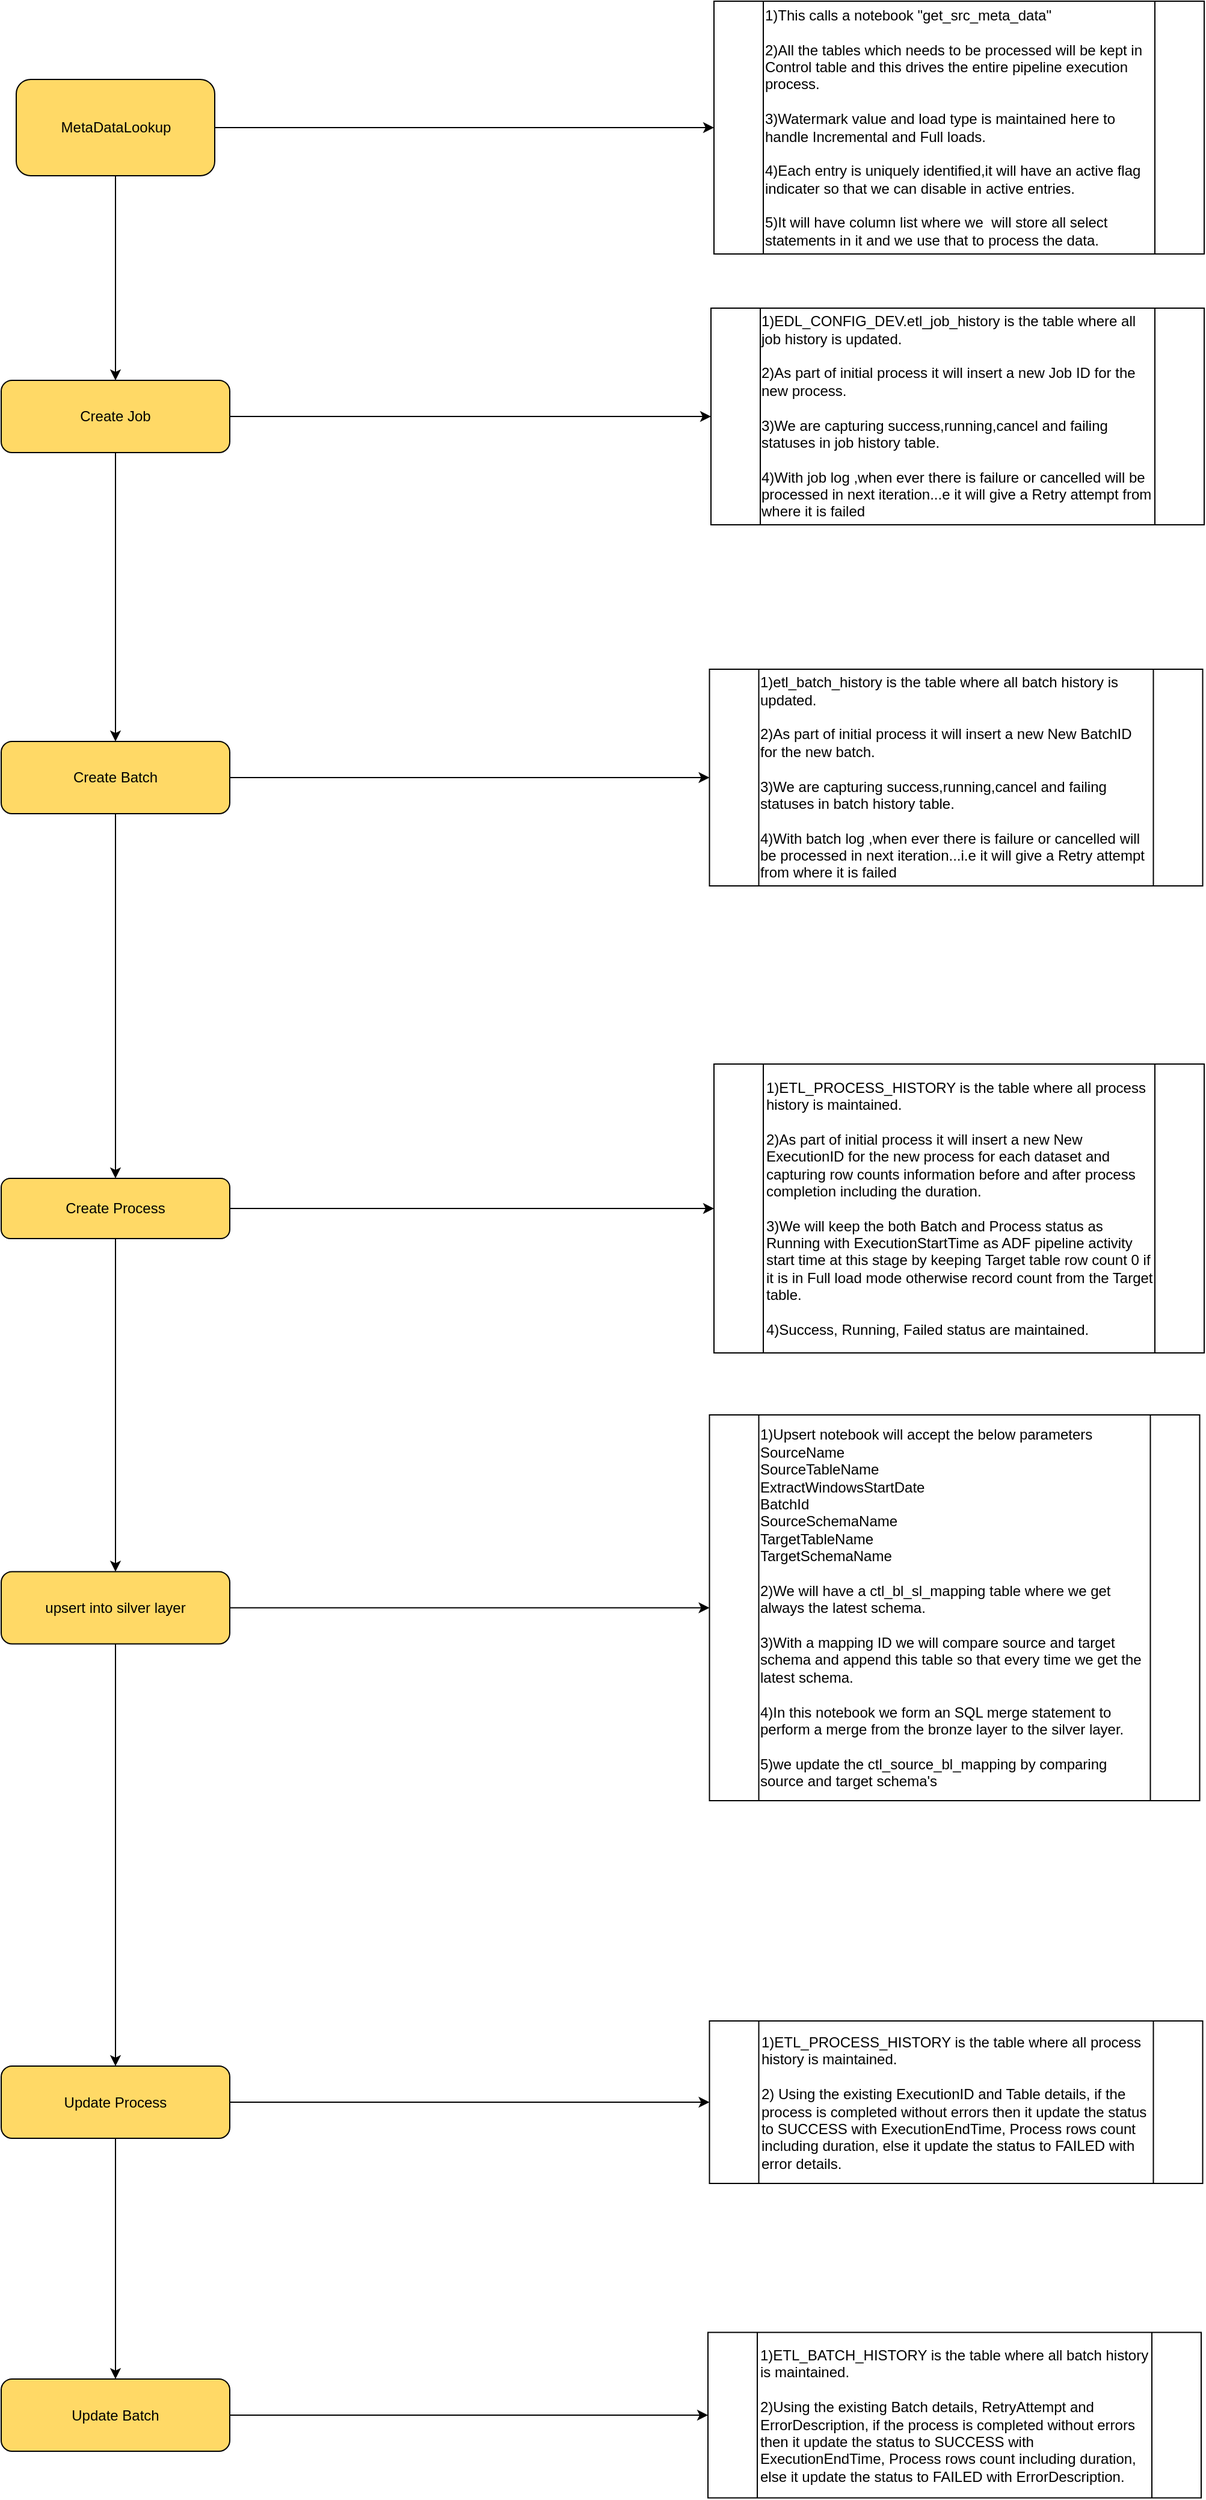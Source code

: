 <mxfile version="22.1.0" type="github">
  <diagram id="C5RBs43oDa-KdzZeNtuy" name="Page-1">
    <mxGraphModel dx="1434" dy="1953" grid="1" gridSize="10" guides="1" tooltips="1" connect="1" arrows="1" fold="1" page="1" pageScale="1" pageWidth="827" pageHeight="1169" math="0" shadow="0">
      <root>
        <mxCell id="WIyWlLk6GJQsqaUBKTNV-0" />
        <mxCell id="WIyWlLk6GJQsqaUBKTNV-1" parent="WIyWlLk6GJQsqaUBKTNV-0" />
        <mxCell id="cLSf2xtk1npk4WKIa0hI-8" style="edgeStyle=orthogonalEdgeStyle;rounded=0;orthogonalLoop=1;jettySize=auto;html=1;entryX=0;entryY=0.5;entryDx=0;entryDy=0;" parent="WIyWlLk6GJQsqaUBKTNV-1" source="WIyWlLk6GJQsqaUBKTNV-3" target="sKV7Br36NTfYx774qnBV-22" edge="1">
          <mxGeometry relative="1" as="geometry" />
        </mxCell>
        <mxCell id="cLSf2xtk1npk4WKIa0hI-9" style="edgeStyle=orthogonalEdgeStyle;rounded=0;orthogonalLoop=1;jettySize=auto;html=1;exitX=0.5;exitY=1;exitDx=0;exitDy=0;entryX=0.5;entryY=0;entryDx=0;entryDy=0;" parent="WIyWlLk6GJQsqaUBKTNV-1" source="WIyWlLk6GJQsqaUBKTNV-3" target="sKV7Br36NTfYx774qnBV-4" edge="1">
          <mxGeometry relative="1" as="geometry" />
        </mxCell>
        <mxCell id="WIyWlLk6GJQsqaUBKTNV-3" value="MetaDataLookup" style="rounded=1;whiteSpace=wrap;html=1;fontSize=12;glass=0;strokeWidth=1;shadow=0;fillColor=#FFD966;" parent="WIyWlLk6GJQsqaUBKTNV-1" vertex="1">
          <mxGeometry x="382.5" y="-840" width="165" height="80" as="geometry" />
        </mxCell>
        <mxCell id="sKV7Br36NTfYx774qnBV-2" style="edgeStyle=orthogonalEdgeStyle;rounded=0;orthogonalLoop=1;jettySize=auto;html=1;exitX=0.5;exitY=1;exitDx=0;exitDy=0;" parent="WIyWlLk6GJQsqaUBKTNV-1" edge="1">
          <mxGeometry relative="1" as="geometry">
            <mxPoint x="800" y="-610" as="sourcePoint" />
            <mxPoint x="800" y="-610" as="targetPoint" />
          </mxGeometry>
        </mxCell>
        <mxCell id="cLSf2xtk1npk4WKIa0hI-10" style="edgeStyle=orthogonalEdgeStyle;rounded=0;orthogonalLoop=1;jettySize=auto;html=1;exitX=0.5;exitY=1;exitDx=0;exitDy=0;entryX=0.5;entryY=0;entryDx=0;entryDy=0;" parent="WIyWlLk6GJQsqaUBKTNV-1" source="sKV7Br36NTfYx774qnBV-4" target="sKV7Br36NTfYx774qnBV-8" edge="1">
          <mxGeometry relative="1" as="geometry">
            <mxPoint x="465" y="-295" as="targetPoint" />
          </mxGeometry>
        </mxCell>
        <mxCell id="cLSf2xtk1npk4WKIa0hI-17" style="edgeStyle=orthogonalEdgeStyle;rounded=0;orthogonalLoop=1;jettySize=auto;html=1;exitX=1;exitY=0.5;exitDx=0;exitDy=0;entryX=0;entryY=0.5;entryDx=0;entryDy=0;" parent="WIyWlLk6GJQsqaUBKTNV-1" source="sKV7Br36NTfYx774qnBV-4" target="sKV7Br36NTfYx774qnBV-24" edge="1">
          <mxGeometry relative="1" as="geometry" />
        </mxCell>
        <mxCell id="sKV7Br36NTfYx774qnBV-4" value="Create Job" style="rounded=1;whiteSpace=wrap;html=1;strokeColor=default;align=center;verticalAlign=middle;fontFamily=Helvetica;fontSize=12;fontColor=default;fillColor=#FFD966;" parent="WIyWlLk6GJQsqaUBKTNV-1" vertex="1">
          <mxGeometry x="370" y="-590" width="190" height="60" as="geometry" />
        </mxCell>
        <mxCell id="sKV7Br36NTfYx774qnBV-42" style="edgeStyle=orthogonalEdgeStyle;rounded=0;orthogonalLoop=1;jettySize=auto;html=1;entryX=0.5;entryY=0;entryDx=0;entryDy=0;fontFamily=Helvetica;fontSize=12;fontColor=default;" parent="WIyWlLk6GJQsqaUBKTNV-1" source="sKV7Br36NTfYx774qnBV-8" target="sKV7Br36NTfYx774qnBV-50" edge="1">
          <mxGeometry relative="1" as="geometry">
            <mxPoint x="465" y="110" as="targetPoint" />
          </mxGeometry>
        </mxCell>
        <mxCell id="cLSf2xtk1npk4WKIa0hI-15" style="edgeStyle=orthogonalEdgeStyle;rounded=0;orthogonalLoop=1;jettySize=auto;html=1;exitX=1;exitY=0.5;exitDx=0;exitDy=0;entryX=0;entryY=0.5;entryDx=0;entryDy=0;" parent="WIyWlLk6GJQsqaUBKTNV-1" source="sKV7Br36NTfYx774qnBV-8" target="sKV7Br36NTfYx774qnBV-33" edge="1">
          <mxGeometry relative="1" as="geometry" />
        </mxCell>
        <mxCell id="sKV7Br36NTfYx774qnBV-8" value="Create Batch&lt;br&gt;" style="rounded=1;whiteSpace=wrap;html=1;strokeColor=default;align=center;verticalAlign=middle;fontFamily=Helvetica;fontSize=12;fontColor=default;fillColor=#FFD966;" parent="WIyWlLk6GJQsqaUBKTNV-1" vertex="1">
          <mxGeometry x="370" y="-290" width="190" height="60" as="geometry" />
        </mxCell>
        <mxCell id="sKV7Br36NTfYx774qnBV-22" value="&lt;div style=&quot;border-color: var(--border-color); text-align: left;&quot;&gt;1)This calls a notebook &quot;get_src_meta_data&quot;&lt;/div&gt;&lt;div style=&quot;border-color: var(--border-color); text-align: left;&quot;&gt;&lt;span style=&quot;border-color: var(--border-color); background-color: initial;&quot;&gt;&lt;br style=&quot;border-color: var(--border-color);&quot;&gt;&lt;/span&gt;&lt;/div&gt;&lt;div style=&quot;border-color: var(--border-color); text-align: left;&quot;&gt;&lt;span style=&quot;border-color: var(--border-color); background-color: initial;&quot;&gt;2)All the tables which needs to be processed will be kept in Control table and this drives the entire pipeline execution process.&lt;/span&gt;&lt;/div&gt;&lt;div style=&quot;border-color: var(--border-color); text-align: left;&quot;&gt;&lt;br style=&quot;border-color: var(--border-color);&quot;&gt;&lt;/div&gt;&lt;div style=&quot;border-color: var(--border-color); text-align: left;&quot;&gt;3)Watermark value and load type is maintained here to handle Incremental and Full loads.&lt;/div&gt;&lt;div style=&quot;border-color: var(--border-color); text-align: left;&quot;&gt;&lt;br&gt;&lt;/div&gt;&lt;div style=&quot;border-color: var(--border-color); text-align: left;&quot;&gt;4)Each entry is uniquely identified,it will have an active flag indicater so that we can disable in active entries.&lt;/div&gt;&lt;div style=&quot;border-color: var(--border-color); text-align: left;&quot;&gt;&lt;br&gt;&lt;/div&gt;&lt;div style=&quot;border-color: var(--border-color); text-align: left;&quot;&gt;5)It will have column list where we&amp;nbsp; will store all select statements in it and we use that to process the data.&lt;/div&gt;" style="shape=process;whiteSpace=wrap;html=1;backgroundOutline=1;strokeColor=default;align=center;verticalAlign=middle;fontFamily=Helvetica;fontSize=12;fontColor=default;fillColor=default;" parent="WIyWlLk6GJQsqaUBKTNV-1" vertex="1">
          <mxGeometry x="962.5" y="-905" width="407.5" height="210" as="geometry" />
        </mxCell>
        <mxCell id="sKV7Br36NTfYx774qnBV-24" value="&lt;div style=&quot;border-color: var(--border-color); text-align: left;&quot;&gt;&lt;div style=&quot;border-color: var(--border-color);&quot;&gt;1)EDL_CONFIG_DEV.etl_job_history is the table where all job history is updated.&lt;/div&gt;&lt;div style=&quot;border-color: var(--border-color);&quot;&gt;&lt;br style=&quot;border-color: var(--border-color);&quot;&gt;&lt;/div&gt;&lt;div style=&quot;border-color: var(--border-color);&quot;&gt;2)As part of initial process it will insert a new Job ID for the new process.&lt;/div&gt;&lt;div style=&quot;border-color: var(--border-color);&quot;&gt;&lt;br style=&quot;border-color: var(--border-color);&quot;&gt;&lt;/div&gt;&lt;div style=&quot;border-color: var(--border-color);&quot;&gt;3)We are capturing success,running,cancel and failing statuses in job history table.&lt;/div&gt;&lt;div style=&quot;border-color: var(--border-color);&quot;&gt;&lt;br&gt;&lt;/div&gt;&lt;div style=&quot;border-color: var(--border-color);&quot;&gt;4)With job log ,when ever there is failure or cancelled will be processed in next iteration...e it will give a Retry attempt from where it is failed&lt;/div&gt;&lt;/div&gt;" style="shape=process;whiteSpace=wrap;html=1;backgroundOutline=1;strokeColor=default;align=center;verticalAlign=middle;fontFamily=Helvetica;fontSize=12;fontColor=default;fillColor=default;" parent="WIyWlLk6GJQsqaUBKTNV-1" vertex="1">
          <mxGeometry x="960" y="-650" width="410" height="180" as="geometry" />
        </mxCell>
        <mxCell id="sKV7Br36NTfYx774qnBV-33" value="&lt;div style=&quot;border-color: var(--border-color); text-align: left;&quot;&gt;&lt;div style=&quot;border-color: var(--border-color);&quot;&gt;&lt;div style=&quot;border-color: var(--border-color);&quot;&gt;1)etl_batch_history&amp;nbsp;is the table where all batch history is updated.&lt;br style=&quot;border-color: var(--border-color);&quot;&gt;&lt;/div&gt;&lt;div style=&quot;border-color: var(--border-color);&quot;&gt;&lt;br style=&quot;border-color: var(--border-color);&quot;&gt;&lt;/div&gt;&lt;div style=&quot;border-color: var(--border-color);&quot;&gt;2)As part of initial process it will insert a new New BatchID for the new batch.&lt;/div&gt;&lt;div style=&quot;border-color: var(--border-color);&quot;&gt;&lt;br style=&quot;border-color: var(--border-color);&quot;&gt;&lt;/div&gt;&lt;div style=&quot;border-color: var(--border-color);&quot;&gt;3)We are capturing success,running,cancel and failing statuses in batch history table.&lt;/div&gt;&lt;div style=&quot;border-color: var(--border-color);&quot;&gt;&lt;br&gt;&lt;/div&gt;&lt;div style=&quot;border-color: var(--border-color);&quot;&gt;4)With batch log ,when ever there is failure or cancelled will be processed in next iteration...i.e it will give a Retry attempt from where it is failed&lt;br&gt;&lt;/div&gt;&lt;/div&gt;&lt;/div&gt;" style="shape=process;whiteSpace=wrap;html=1;backgroundOutline=1;strokeColor=default;align=center;verticalAlign=middle;fontFamily=Helvetica;fontSize=12;fontColor=default;fillColor=default;" parent="WIyWlLk6GJQsqaUBKTNV-1" vertex="1">
          <mxGeometry x="958.75" y="-350" width="410" height="180" as="geometry" />
        </mxCell>
        <mxCell id="sKV7Br36NTfYx774qnBV-53" style="edgeStyle=orthogonalEdgeStyle;rounded=0;orthogonalLoop=1;jettySize=auto;html=1;fontFamily=Helvetica;fontSize=12;fontColor=default;" parent="WIyWlLk6GJQsqaUBKTNV-1" source="sKV7Br36NTfYx774qnBV-50" target="sKV7Br36NTfYx774qnBV-52" edge="1">
          <mxGeometry relative="1" as="geometry" />
        </mxCell>
        <mxCell id="cLSf2xtk1npk4WKIa0hI-19" style="edgeStyle=orthogonalEdgeStyle;rounded=0;orthogonalLoop=1;jettySize=auto;html=1;exitX=1;exitY=0.5;exitDx=0;exitDy=0;" parent="WIyWlLk6GJQsqaUBKTNV-1" source="sKV7Br36NTfYx774qnBV-50" target="cLSf2xtk1npk4WKIa0hI-0" edge="1">
          <mxGeometry relative="1" as="geometry" />
        </mxCell>
        <mxCell id="sKV7Br36NTfYx774qnBV-50" value="Create Process" style="rounded=1;whiteSpace=wrap;html=1;strokeColor=default;align=center;verticalAlign=middle;fontFamily=Helvetica;fontSize=12;fontColor=default;fillColor=#FFD966;" parent="WIyWlLk6GJQsqaUBKTNV-1" vertex="1">
          <mxGeometry x="370" y="73" width="190" height="50" as="geometry" />
        </mxCell>
        <mxCell id="cLSf2xtk1npk4WKIa0hI-4" style="edgeStyle=orthogonalEdgeStyle;rounded=0;orthogonalLoop=1;jettySize=auto;html=1;exitX=0.5;exitY=1;exitDx=0;exitDy=0;entryX=0.5;entryY=0;entryDx=0;entryDy=0;" parent="WIyWlLk6GJQsqaUBKTNV-1" source="sKV7Br36NTfYx774qnBV-52" target="cLSf2xtk1npk4WKIa0hI-3" edge="1">
          <mxGeometry relative="1" as="geometry" />
        </mxCell>
        <mxCell id="sKV7Br36NTfYx774qnBV-52" value="upsert into silver layer" style="rounded=1;whiteSpace=wrap;html=1;strokeColor=default;align=center;verticalAlign=middle;fontFamily=Helvetica;fontSize=12;fontColor=default;fillColor=#FFD966;" parent="WIyWlLk6GJQsqaUBKTNV-1" vertex="1">
          <mxGeometry x="370" y="399.75" width="190" height="60" as="geometry" />
        </mxCell>
        <mxCell id="sKV7Br36NTfYx774qnBV-54" value="&lt;div style=&quot;border-color: var(--border-color); text-align: left;&quot;&gt;&lt;div style=&quot;border-color: var(--border-color);&quot;&gt;&lt;div style=&quot;border-color: var(--border-color);&quot;&gt;1)Upsert notebook will accept the below parameters&lt;/div&gt;&lt;div style=&quot;border-color: var(--border-color);&quot;&gt;SourceName&lt;br&gt;SourceTableName&lt;br&gt;ExtractWindowsStartDate &lt;br&gt;BatchId &lt;br&gt;SourceSchemaName &lt;br&gt;&lt;/div&gt;&lt;div style=&quot;border-color: var(--border-color);&quot;&gt;TargetTableName&lt;br&gt;&lt;/div&gt;&lt;div style=&quot;border-color: var(--border-color);&quot;&gt;TargetSchemaName&lt;/div&gt;&lt;div style=&quot;border-color: var(--border-color);&quot;&gt;&lt;br&gt;&lt;/div&gt;&lt;div style=&quot;border-color: var(--border-color);&quot;&gt;2)We will have a ctl_bl_sl_mapping table where we get always the latest schema.&lt;/div&gt;&lt;div style=&quot;border-color: var(--border-color);&quot;&gt;&lt;br&gt;&lt;/div&gt;&lt;div style=&quot;border-color: var(--border-color);&quot;&gt;3)With a mapping ID we will compare source and target schema and append this table so that every time we get the latest schema.&lt;/div&gt;&lt;div style=&quot;border-color: var(--border-color);&quot;&gt;&lt;br&gt;&lt;/div&gt;&lt;div style=&quot;border-color: var(--border-color);&quot;&gt;4)In this notebook we form an SQL merge statement to perform a merge from the bronze layer to the silver layer.&amp;nbsp;&lt;/div&gt;&lt;div style=&quot;border-color: var(--border-color);&quot;&gt;&lt;br&gt;&lt;/div&gt;&lt;div style=&quot;border-color: var(--border-color);&quot;&gt;5)we update the ctl_source_bl_mapping&amp;nbsp;by comparing source and target schema&#39;s&lt;/div&gt;&lt;/div&gt;&lt;/div&gt;" style="shape=process;whiteSpace=wrap;html=1;backgroundOutline=1;strokeColor=default;align=center;verticalAlign=middle;fontFamily=Helvetica;fontSize=12;fontColor=default;fillColor=default;" parent="WIyWlLk6GJQsqaUBKTNV-1" vertex="1">
          <mxGeometry x="958.75" y="269.5" width="407.5" height="320.5" as="geometry" />
        </mxCell>
        <mxCell id="sKV7Br36NTfYx774qnBV-56" style="edgeStyle=orthogonalEdgeStyle;rounded=0;orthogonalLoop=1;jettySize=auto;html=1;fontFamily=Helvetica;fontSize=12;fontColor=default;" parent="WIyWlLk6GJQsqaUBKTNV-1" source="sKV7Br36NTfYx774qnBV-52" edge="1" target="sKV7Br36NTfYx774qnBV-54">
          <mxGeometry relative="1" as="geometry">
            <mxPoint x="961.25" y="413" as="targetPoint" />
          </mxGeometry>
        </mxCell>
        <mxCell id="cLSf2xtk1npk4WKIa0hI-0" value="&lt;div align=&quot;left&quot;&gt;1)ETL_PROCESS_HISTORY is the table where all process history is maintained.&lt;br&gt;&lt;br&gt;2)As part of initial process it will insert a new New ExecutionID for the new process for each dataset and capturing row counts information before and after process completion including the duration. &lt;br&gt;&lt;br&gt;3)We will keep the both Batch and Process status as Running with ExecutionStartTime as ADF pipeline activity start time at this stage by keeping Target table row count 0 if it is in Full load mode otherwise record count from the Target table.&lt;br&gt;&lt;br&gt;4)Success, Running, Failed status are maintained.&lt;br&gt;&lt;/div&gt;" style="shape=process;whiteSpace=wrap;html=1;backgroundOutline=1;strokeColor=default;align=left;verticalAlign=middle;fontFamily=Helvetica;fontSize=12;fontColor=default;fillColor=default;" parent="WIyWlLk6GJQsqaUBKTNV-1" vertex="1">
          <mxGeometry x="962.5" y="-22" width="407.5" height="240" as="geometry" />
        </mxCell>
        <mxCell id="cLSf2xtk1npk4WKIa0hI-18" style="edgeStyle=orthogonalEdgeStyle;rounded=0;orthogonalLoop=1;jettySize=auto;html=1;exitX=1;exitY=0.5;exitDx=0;exitDy=0;entryX=0;entryY=0.5;entryDx=0;entryDy=0;" parent="WIyWlLk6GJQsqaUBKTNV-1" source="cLSf2xtk1npk4WKIa0hI-3" target="cLSf2xtk1npk4WKIa0hI-5" edge="1">
          <mxGeometry relative="1" as="geometry" />
        </mxCell>
        <mxCell id="cLSf2xtk1npk4WKIa0hI-23" style="edgeStyle=orthogonalEdgeStyle;rounded=0;orthogonalLoop=1;jettySize=auto;html=1;exitX=0.5;exitY=1;exitDx=0;exitDy=0;entryX=0.5;entryY=0;entryDx=0;entryDy=0;" parent="WIyWlLk6GJQsqaUBKTNV-1" source="cLSf2xtk1npk4WKIa0hI-3" target="cLSf2xtk1npk4WKIa0hI-21" edge="1">
          <mxGeometry relative="1" as="geometry" />
        </mxCell>
        <mxCell id="cLSf2xtk1npk4WKIa0hI-3" value="Update Process" style="rounded=1;whiteSpace=wrap;html=1;strokeColor=default;align=center;verticalAlign=middle;fontFamily=Helvetica;fontSize=12;fontColor=default;fillColor=#FFD966;" parent="WIyWlLk6GJQsqaUBKTNV-1" vertex="1">
          <mxGeometry x="370" y="810.5" width="190" height="60" as="geometry" />
        </mxCell>
        <mxCell id="cLSf2xtk1npk4WKIa0hI-5" value="1)ETL_PROCESS_HISTORY is the table where all process history is maintained.&lt;br&gt;&lt;br&gt;2) Using the existing ExecutionID and Table details, if the process is completed without errors then it update the status to SUCCESS with ExecutionEndTime, Process rows count including duration, else it update the status to FAILED with error details.&lt;br&gt;" style="shape=process;whiteSpace=wrap;html=1;backgroundOutline=1;strokeColor=default;align=left;verticalAlign=middle;fontFamily=Helvetica;fontSize=12;fontColor=default;fillColor=default;" parent="WIyWlLk6GJQsqaUBKTNV-1" vertex="1">
          <mxGeometry x="958.75" y="773" width="410" height="135" as="geometry" />
        </mxCell>
        <mxCell id="cLSf2xtk1npk4WKIa0hI-20" style="edgeStyle=orthogonalEdgeStyle;rounded=0;orthogonalLoop=1;jettySize=auto;html=1;exitX=1;exitY=0.5;exitDx=0;exitDy=0;entryX=0;entryY=0.5;entryDx=0;entryDy=0;" parent="WIyWlLk6GJQsqaUBKTNV-1" source="cLSf2xtk1npk4WKIa0hI-21" target="cLSf2xtk1npk4WKIa0hI-22" edge="1">
          <mxGeometry relative="1" as="geometry" />
        </mxCell>
        <mxCell id="cLSf2xtk1npk4WKIa0hI-21" value="Update Batch " style="rounded=1;whiteSpace=wrap;html=1;strokeColor=default;align=center;verticalAlign=middle;fontFamily=Helvetica;fontSize=12;fontColor=default;fillColor=#FFD966;" parent="WIyWlLk6GJQsqaUBKTNV-1" vertex="1">
          <mxGeometry x="370" y="1070.5" width="190" height="60" as="geometry" />
        </mxCell>
        <mxCell id="cLSf2xtk1npk4WKIa0hI-22" value="1)ETL_BATCH_HISTORY is the table where all batch history is maintained.&lt;br&gt;&lt;br&gt;2)Using the existing Batch details, RetryAttempt and ErrorDescription, if the process is completed without errors then it update the status to SUCCESS with ExecutionEndTime, Process rows count including duration, else it update the status to FAILED with ErrorDescription." style="shape=process;whiteSpace=wrap;html=1;backgroundOutline=1;strokeColor=default;align=left;verticalAlign=middle;fontFamily=Helvetica;fontSize=12;fontColor=default;fillColor=default;" parent="WIyWlLk6GJQsqaUBKTNV-1" vertex="1">
          <mxGeometry x="957.5" y="1031.75" width="410" height="137.5" as="geometry" />
        </mxCell>
      </root>
    </mxGraphModel>
  </diagram>
</mxfile>

